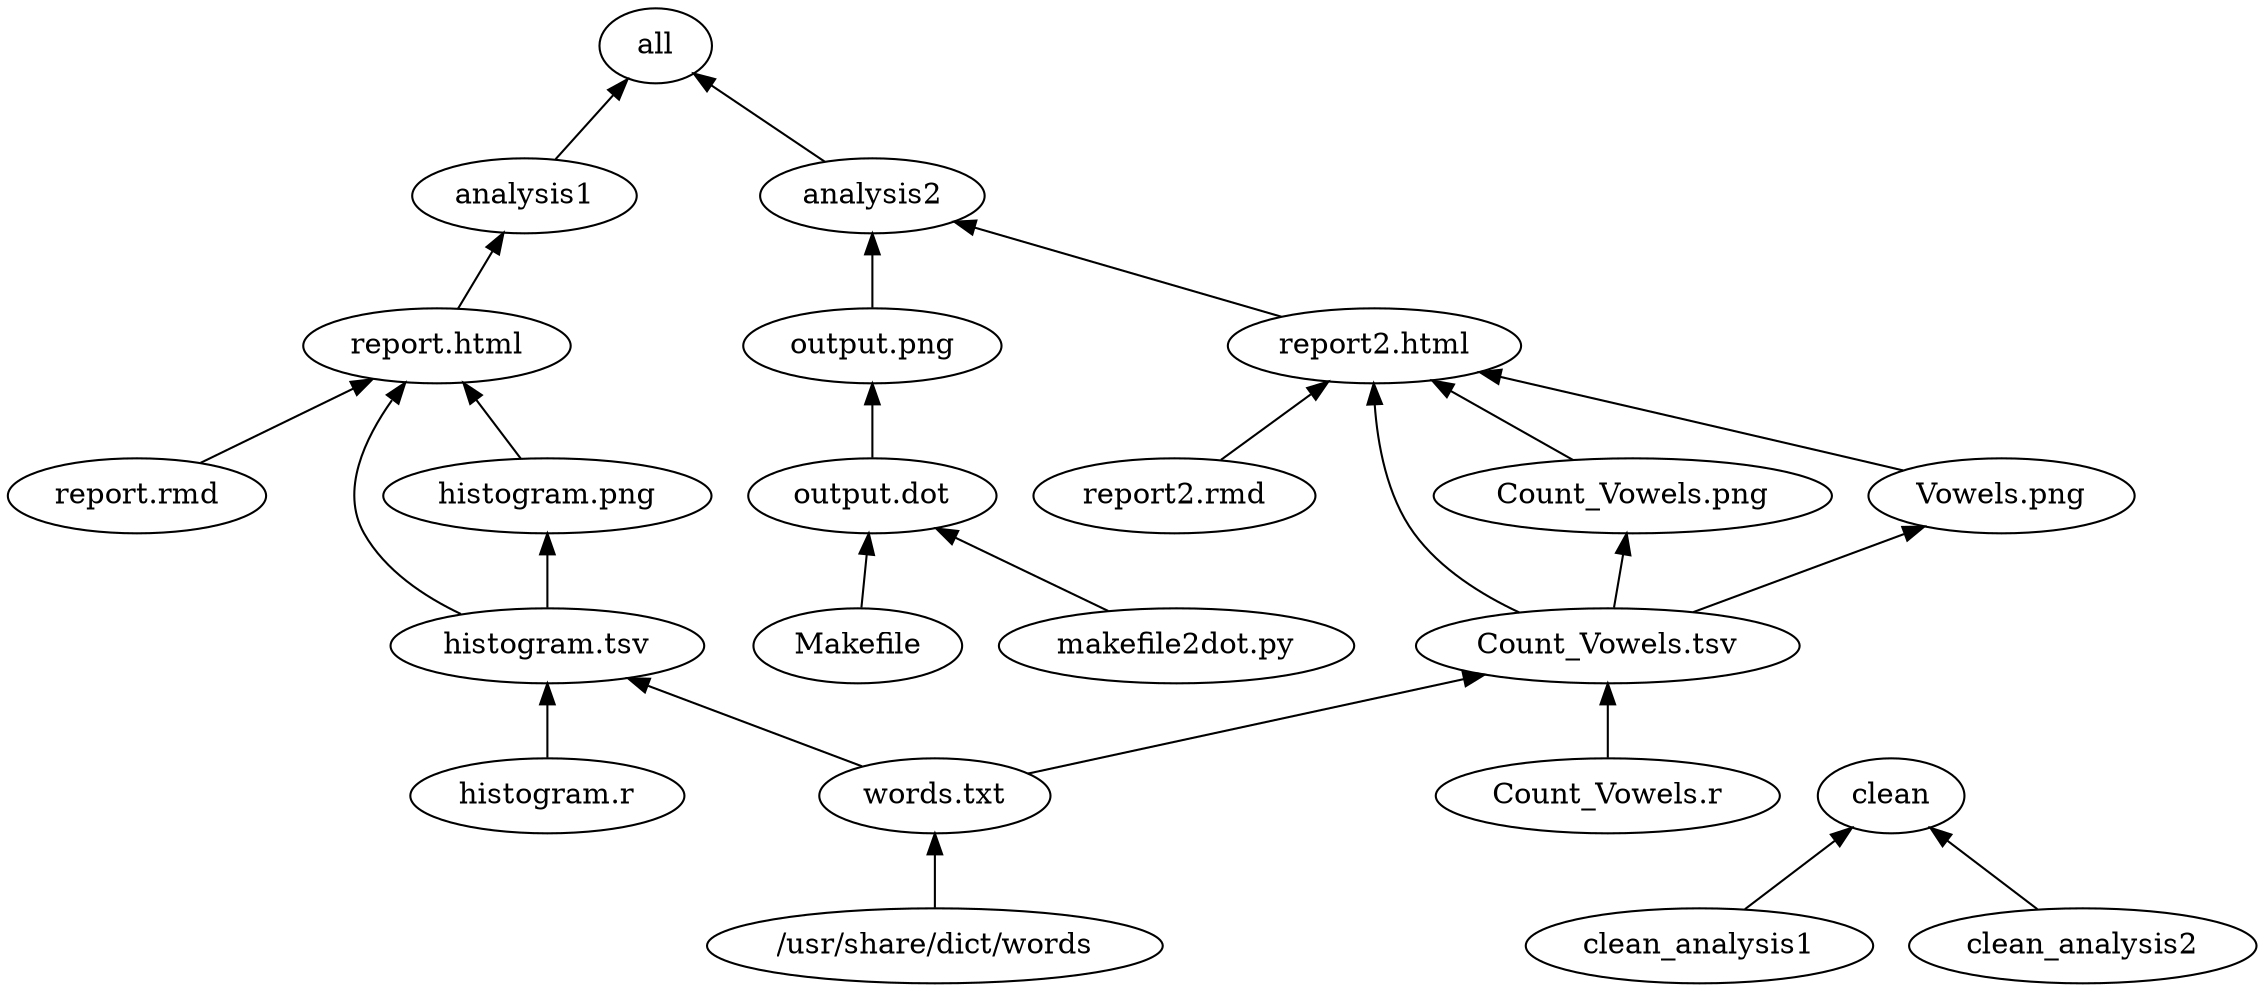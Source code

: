 digraph G {
	rankdir="BT"
	"all"
	"analysis1" -> "all"
	"analysis2" -> "all"
	"output.png"
	"output.dot" -> "output.png"
	"output.dot"
	"Makefile" -> "output.dot"
	"makefile2dot.py" -> "output.dot"
	"clean"
	"clean_analysis1" -> "clean"
	"clean_analysis2" -> "clean"
	"clean_analysis1"
	"analysis1"
	"report.html" -> "analysis1"
	"report.html"
	"report.rmd" -> "report.html"
	"histogram.tsv" -> "report.html"
	"histogram.png" -> "report.html"
	"histogram.png"
	"histogram.tsv" -> "histogram.png"
	"histogram.tsv"
	"histogram.r" -> "histogram.tsv"
	"words.txt" -> "histogram.tsv"
	"words.txt"
	"/usr/share/dict/words" -> "words.txt"
	"clean_analysis2"
	"analysis2"
	"report2.html" -> "analysis2"
	"output.png" -> "analysis2"
	"report2.html"
	"report2.rmd" -> "report2.html"
	"Count_Vowels.tsv" -> "report2.html"
	"Count_Vowels.png" -> "report2.html"
	"Vowels.png" -> "report2.html"
	"Count_Vowels.png"
	"Count_Vowels.tsv" -> "Count_Vowels.png"
	"Vowels.png"
	"Count_Vowels.tsv" -> "Vowels.png"
	"Count_Vowels.tsv"
	"Count_Vowels.r" -> "Count_Vowels.tsv"
	"words.txt" -> "Count_Vowels.tsv"
}
